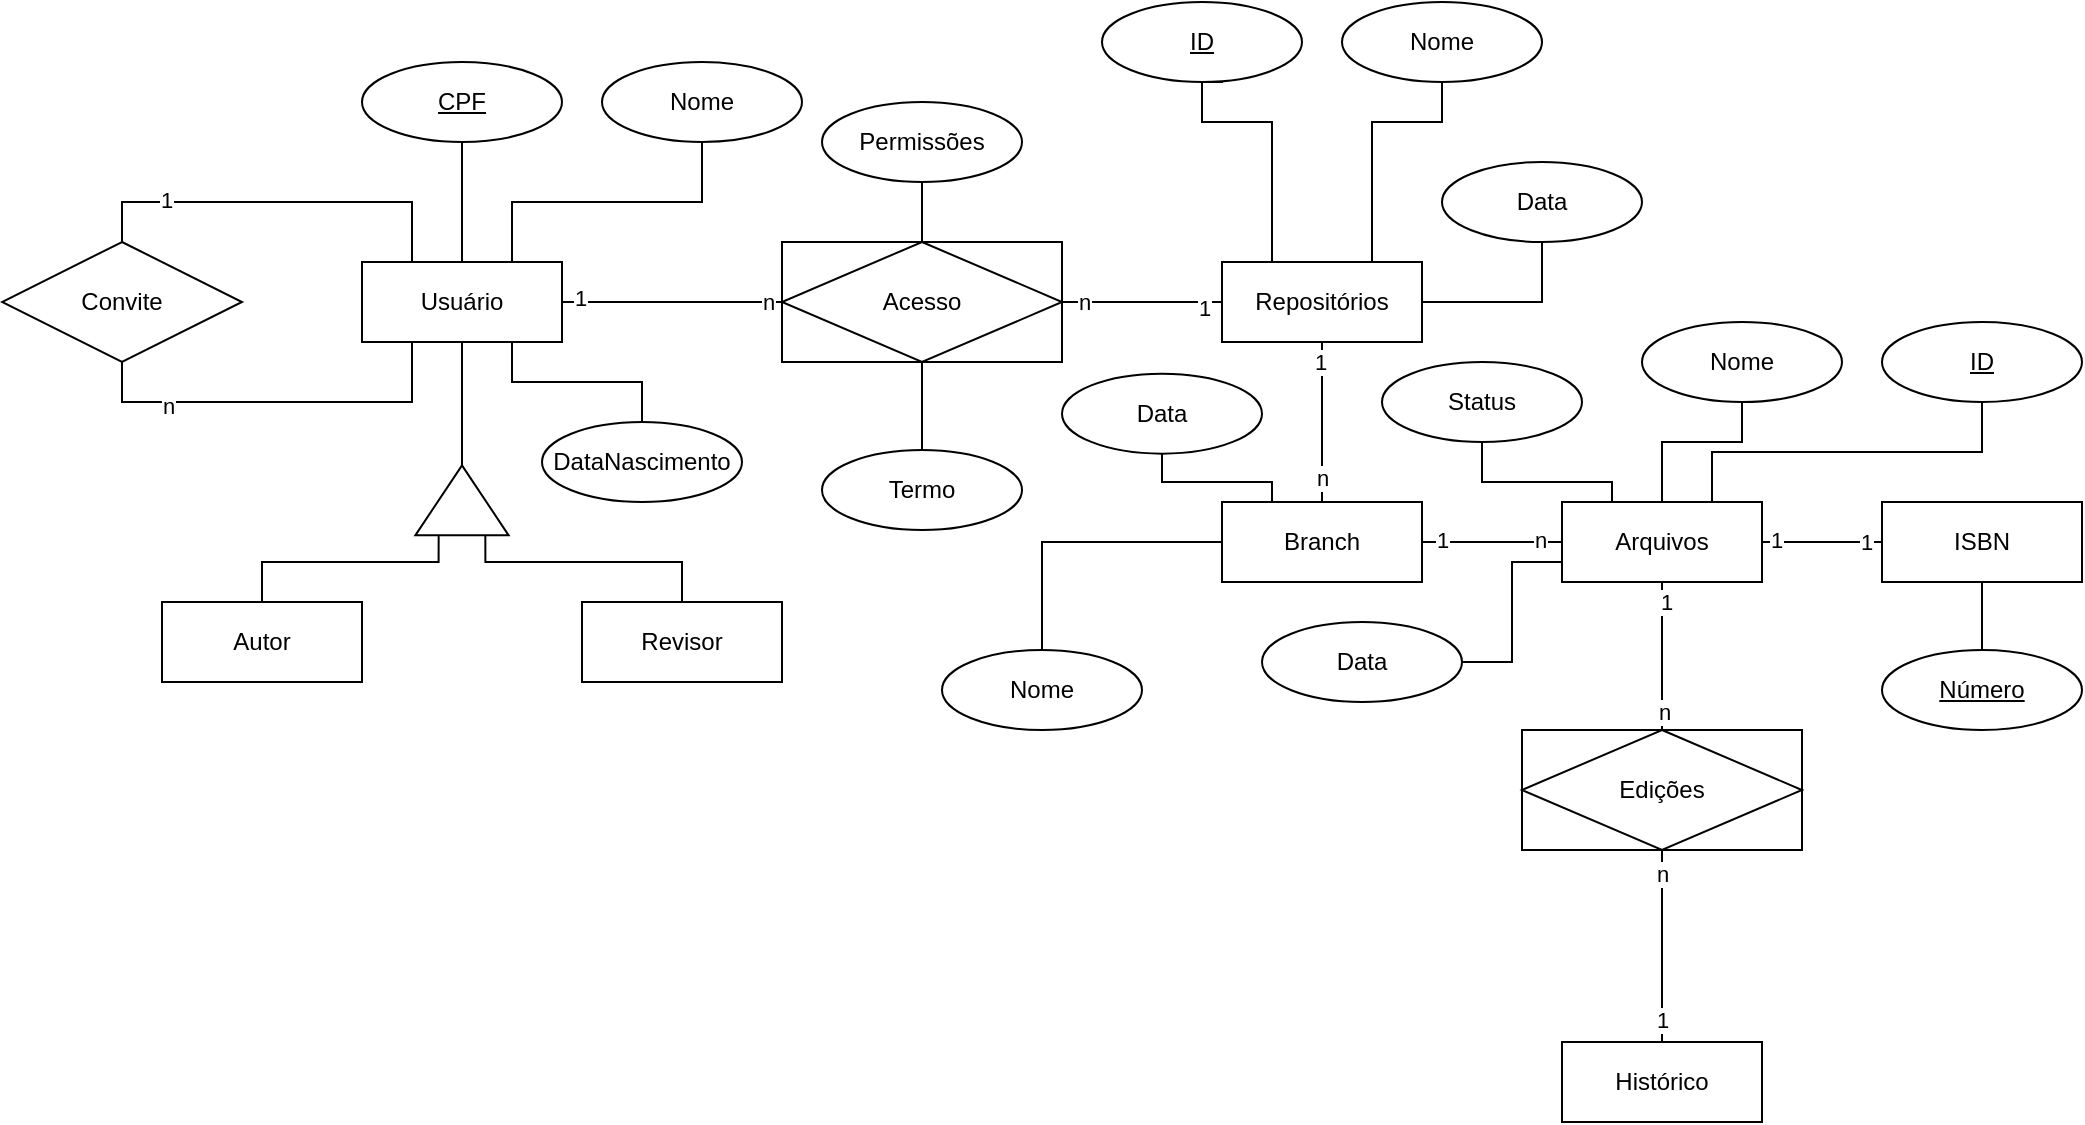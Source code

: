 <mxfile version="15.8.3" type="github">
  <diagram id="SehczarDMSWamDP_BHfZ" name="Page-1">
    <mxGraphModel dx="1240" dy="709" grid="1" gridSize="10" guides="1" tooltips="1" connect="1" arrows="1" fold="1" page="1" pageScale="1" pageWidth="1169" pageHeight="827" math="0" shadow="0">
      <root>
        <mxCell id="0" />
        <mxCell id="1" parent="0" />
        <mxCell id="do4QVxHaX6XHre9uvOxi-15" style="edgeStyle=orthogonalEdgeStyle;rounded=0;orthogonalLoop=1;jettySize=auto;html=1;exitX=0.5;exitY=1;exitDx=0;exitDy=0;entryX=1;entryY=0.5;entryDx=0;entryDy=0;endArrow=none;endFill=0;" parent="1" source="ju0gslhjp3Z-Pm0NPE1V-1" target="do4QVxHaX6XHre9uvOxi-14" edge="1">
          <mxGeometry relative="1" as="geometry" />
        </mxCell>
        <mxCell id="do4QVxHaX6XHre9uvOxi-28" style="edgeStyle=orthogonalEdgeStyle;rounded=0;orthogonalLoop=1;jettySize=auto;html=1;exitX=0.25;exitY=0;exitDx=0;exitDy=0;entryX=0.5;entryY=0;entryDx=0;entryDy=0;endArrow=none;endFill=0;" parent="1" source="ju0gslhjp3Z-Pm0NPE1V-1" target="do4QVxHaX6XHre9uvOxi-27" edge="1">
          <mxGeometry relative="1" as="geometry">
            <Array as="points">
              <mxPoint x="285" y="270" />
              <mxPoint x="140" y="270" />
            </Array>
          </mxGeometry>
        </mxCell>
        <mxCell id="1QFhwMYPTa27k-FvJ5lF-1" value="1" style="edgeLabel;html=1;align=center;verticalAlign=middle;resizable=0;points=[];" vertex="1" connectable="0" parent="do4QVxHaX6XHre9uvOxi-28">
          <mxGeometry x="0.576" y="-1" relative="1" as="geometry">
            <mxPoint as="offset" />
          </mxGeometry>
        </mxCell>
        <mxCell id="do4QVxHaX6XHre9uvOxi-29" style="edgeStyle=orthogonalEdgeStyle;rounded=0;orthogonalLoop=1;jettySize=auto;html=1;exitX=0.25;exitY=1;exitDx=0;exitDy=0;entryX=0.5;entryY=1;entryDx=0;entryDy=0;endArrow=none;endFill=0;" parent="1" source="ju0gslhjp3Z-Pm0NPE1V-1" target="do4QVxHaX6XHre9uvOxi-27" edge="1">
          <mxGeometry relative="1" as="geometry" />
        </mxCell>
        <mxCell id="1QFhwMYPTa27k-FvJ5lF-2" value="n" style="edgeLabel;html=1;align=center;verticalAlign=middle;resizable=0;points=[];" vertex="1" connectable="0" parent="do4QVxHaX6XHre9uvOxi-29">
          <mxGeometry x="0.564" y="2" relative="1" as="geometry">
            <mxPoint as="offset" />
          </mxGeometry>
        </mxCell>
        <mxCell id="do4QVxHaX6XHre9uvOxi-30" style="edgeStyle=orthogonalEdgeStyle;rounded=0;orthogonalLoop=1;jettySize=auto;html=1;exitX=1;exitY=0.5;exitDx=0;exitDy=0;entryX=0;entryY=0.5;entryDx=0;entryDy=0;endArrow=none;endFill=0;" parent="1" source="ju0gslhjp3Z-Pm0NPE1V-1" edge="1">
          <mxGeometry relative="1" as="geometry">
            <mxPoint x="430" y="320" as="targetPoint" />
          </mxGeometry>
        </mxCell>
        <mxCell id="1QFhwMYPTa27k-FvJ5lF-4" value="1" style="edgeLabel;html=1;align=center;verticalAlign=middle;resizable=0;points=[];" vertex="1" connectable="0" parent="do4QVxHaX6XHre9uvOxi-30">
          <mxGeometry x="-0.739" y="2" relative="1" as="geometry">
            <mxPoint as="offset" />
          </mxGeometry>
        </mxCell>
        <mxCell id="ju0gslhjp3Z-Pm0NPE1V-1" value="Usuário" style="whiteSpace=wrap;html=1;align=center;" parent="1" vertex="1">
          <mxGeometry x="260" y="300" width="100" height="40" as="geometry" />
        </mxCell>
        <mxCell id="do4QVxHaX6XHre9uvOxi-4" style="edgeStyle=orthogonalEdgeStyle;rounded=0;orthogonalLoop=1;jettySize=auto;html=1;exitX=0.5;exitY=1;exitDx=0;exitDy=0;entryX=0.5;entryY=0;entryDx=0;entryDy=0;endArrow=none;endFill=0;" parent="1" source="do4QVxHaX6XHre9uvOxi-3" target="ju0gslhjp3Z-Pm0NPE1V-1" edge="1">
          <mxGeometry relative="1" as="geometry" />
        </mxCell>
        <mxCell id="do4QVxHaX6XHre9uvOxi-3" value="CPF" style="ellipse;whiteSpace=wrap;html=1;align=center;fontStyle=4;" parent="1" vertex="1">
          <mxGeometry x="260" y="200" width="100" height="40" as="geometry" />
        </mxCell>
        <mxCell id="do4QVxHaX6XHre9uvOxi-21" style="edgeStyle=orthogonalEdgeStyle;rounded=0;orthogonalLoop=1;jettySize=auto;html=1;exitX=0.5;exitY=1;exitDx=0;exitDy=0;entryX=0.5;entryY=0;entryDx=0;entryDy=0;endArrow=none;endFill=0;" parent="1" source="do4QVxHaX6XHre9uvOxi-5" target="do4QVxHaX6XHre9uvOxi-20" edge="1">
          <mxGeometry relative="1" as="geometry" />
        </mxCell>
        <mxCell id="1QFhwMYPTa27k-FvJ5lF-20" value="1" style="edgeLabel;html=1;align=center;verticalAlign=middle;resizable=0;points=[];" vertex="1" connectable="0" parent="do4QVxHaX6XHre9uvOxi-21">
          <mxGeometry x="-0.757" y="-1" relative="1" as="geometry">
            <mxPoint as="offset" />
          </mxGeometry>
        </mxCell>
        <mxCell id="1QFhwMYPTa27k-FvJ5lF-21" value="n" style="edgeLabel;html=1;align=center;verticalAlign=middle;resizable=0;points=[];" vertex="1" connectable="0" parent="do4QVxHaX6XHre9uvOxi-21">
          <mxGeometry x="0.691" relative="1" as="geometry">
            <mxPoint as="offset" />
          </mxGeometry>
        </mxCell>
        <mxCell id="do4QVxHaX6XHre9uvOxi-49" style="edgeStyle=orthogonalEdgeStyle;rounded=0;orthogonalLoop=1;jettySize=auto;html=1;exitX=1;exitY=0.5;exitDx=0;exitDy=0;entryX=0.5;entryY=1;entryDx=0;entryDy=0;endArrow=none;endFill=0;" parent="1" source="do4QVxHaX6XHre9uvOxi-5" target="do4QVxHaX6XHre9uvOxi-48" edge="1">
          <mxGeometry relative="1" as="geometry" />
        </mxCell>
        <mxCell id="do4QVxHaX6XHre9uvOxi-5" value="Repositórios" style="whiteSpace=wrap;html=1;align=center;" parent="1" vertex="1">
          <mxGeometry x="690" y="300" width="100" height="40" as="geometry" />
        </mxCell>
        <mxCell id="do4QVxHaX6XHre9uvOxi-13" style="edgeStyle=orthogonalEdgeStyle;rounded=0;orthogonalLoop=1;jettySize=auto;html=1;exitX=1;exitY=0.5;exitDx=0;exitDy=0;entryX=0;entryY=0.5;entryDx=0;entryDy=0;endArrow=none;endFill=0;" parent="1" source="do4QVxHaX6XHre9uvOxi-6" target="do4QVxHaX6XHre9uvOxi-12" edge="1">
          <mxGeometry relative="1" as="geometry" />
        </mxCell>
        <mxCell id="1QFhwMYPTa27k-FvJ5lF-22" value="1" style="edgeLabel;html=1;align=center;verticalAlign=middle;resizable=0;points=[];" vertex="1" connectable="0" parent="do4QVxHaX6XHre9uvOxi-13">
          <mxGeometry x="-0.771" y="1" relative="1" as="geometry">
            <mxPoint as="offset" />
          </mxGeometry>
        </mxCell>
        <mxCell id="1QFhwMYPTa27k-FvJ5lF-23" value="1" style="edgeLabel;html=1;align=center;verticalAlign=middle;resizable=0;points=[];" vertex="1" connectable="0" parent="do4QVxHaX6XHre9uvOxi-13">
          <mxGeometry x="0.714" relative="1" as="geometry">
            <mxPoint as="offset" />
          </mxGeometry>
        </mxCell>
        <mxCell id="do4QVxHaX6XHre9uvOxi-22" style="edgeStyle=orthogonalEdgeStyle;rounded=0;orthogonalLoop=1;jettySize=auto;html=1;exitX=0;exitY=0.5;exitDx=0;exitDy=0;entryX=1;entryY=0.5;entryDx=0;entryDy=0;endArrow=none;endFill=0;" parent="1" source="do4QVxHaX6XHre9uvOxi-6" target="do4QVxHaX6XHre9uvOxi-20" edge="1">
          <mxGeometry relative="1" as="geometry" />
        </mxCell>
        <mxCell id="1QFhwMYPTa27k-FvJ5lF-24" value="1" style="edgeLabel;html=1;align=center;verticalAlign=middle;resizable=0;points=[];" vertex="1" connectable="0" parent="do4QVxHaX6XHre9uvOxi-22">
          <mxGeometry x="0.731" y="-1" relative="1" as="geometry">
            <mxPoint as="offset" />
          </mxGeometry>
        </mxCell>
        <mxCell id="1QFhwMYPTa27k-FvJ5lF-25" value="n" style="edgeLabel;html=1;align=center;verticalAlign=middle;resizable=0;points=[];" vertex="1" connectable="0" parent="do4QVxHaX6XHre9uvOxi-22">
          <mxGeometry x="-0.69" y="-1" relative="1" as="geometry">
            <mxPoint as="offset" />
          </mxGeometry>
        </mxCell>
        <mxCell id="do4QVxHaX6XHre9uvOxi-51" style="edgeStyle=orthogonalEdgeStyle;rounded=0;orthogonalLoop=1;jettySize=auto;html=1;exitX=0;exitY=0.75;exitDx=0;exitDy=0;entryX=1;entryY=0.5;entryDx=0;entryDy=0;endArrow=none;endFill=0;" parent="1" source="do4QVxHaX6XHre9uvOxi-6" target="do4QVxHaX6XHre9uvOxi-50" edge="1">
          <mxGeometry relative="1" as="geometry" />
        </mxCell>
        <mxCell id="do4QVxHaX6XHre9uvOxi-58" style="edgeStyle=orthogonalEdgeStyle;rounded=0;orthogonalLoop=1;jettySize=auto;html=1;exitX=0.5;exitY=1;exitDx=0;exitDy=0;entryX=0.5;entryY=0;entryDx=0;entryDy=0;endArrow=none;endFill=0;" parent="1" source="do4QVxHaX6XHre9uvOxi-6" target="do4QVxHaX6XHre9uvOxi-57" edge="1">
          <mxGeometry relative="1" as="geometry" />
        </mxCell>
        <mxCell id="1QFhwMYPTa27k-FvJ5lF-16" value="1" style="edgeLabel;html=1;align=center;verticalAlign=middle;resizable=0;points=[];" vertex="1" connectable="0" parent="do4QVxHaX6XHre9uvOxi-58">
          <mxGeometry x="-0.736" y="2" relative="1" as="geometry">
            <mxPoint as="offset" />
          </mxGeometry>
        </mxCell>
        <mxCell id="1QFhwMYPTa27k-FvJ5lF-17" value="n" style="edgeLabel;html=1;align=center;verticalAlign=middle;resizable=0;points=[];" vertex="1" connectable="0" parent="do4QVxHaX6XHre9uvOxi-58">
          <mxGeometry x="0.742" y="1" relative="1" as="geometry">
            <mxPoint as="offset" />
          </mxGeometry>
        </mxCell>
        <mxCell id="1QFhwMYPTa27k-FvJ5lF-12" style="edgeStyle=orthogonalEdgeStyle;rounded=0;orthogonalLoop=1;jettySize=auto;html=1;exitX=0.75;exitY=0;exitDx=0;exitDy=0;entryX=0.5;entryY=1;entryDx=0;entryDy=0;endArrow=none;endFill=0;" edge="1" parent="1" source="do4QVxHaX6XHre9uvOxi-6" target="1QFhwMYPTa27k-FvJ5lF-11">
          <mxGeometry relative="1" as="geometry" />
        </mxCell>
        <mxCell id="do4QVxHaX6XHre9uvOxi-6" value="Arquivos" style="whiteSpace=wrap;html=1;align=center;" parent="1" vertex="1">
          <mxGeometry x="860" y="420" width="100" height="40" as="geometry" />
        </mxCell>
        <mxCell id="do4QVxHaX6XHre9uvOxi-31" style="edgeStyle=orthogonalEdgeStyle;rounded=0;orthogonalLoop=1;jettySize=auto;html=1;exitX=1;exitY=0.5;exitDx=0;exitDy=0;entryX=0;entryY=0.5;entryDx=0;entryDy=0;endArrow=none;endFill=0;" parent="1" source="do4QVxHaX6XHre9uvOxi-11" target="do4QVxHaX6XHre9uvOxi-5" edge="1">
          <mxGeometry relative="1" as="geometry" />
        </mxCell>
        <mxCell id="1QFhwMYPTa27k-FvJ5lF-6" value="n" style="edgeLabel;html=1;align=center;verticalAlign=middle;resizable=0;points=[];" vertex="1" connectable="0" parent="do4QVxHaX6XHre9uvOxi-31">
          <mxGeometry x="-0.742" relative="1" as="geometry">
            <mxPoint as="offset" />
          </mxGeometry>
        </mxCell>
        <mxCell id="1QFhwMYPTa27k-FvJ5lF-7" value="1" style="edgeLabel;html=1;align=center;verticalAlign=middle;resizable=0;points=[];" vertex="1" connectable="0" parent="do4QVxHaX6XHre9uvOxi-31">
          <mxGeometry x="0.758" y="-3" relative="1" as="geometry">
            <mxPoint as="offset" />
          </mxGeometry>
        </mxCell>
        <mxCell id="do4QVxHaX6XHre9uvOxi-34" style="edgeStyle=orthogonalEdgeStyle;rounded=0;orthogonalLoop=1;jettySize=auto;html=1;exitX=0;exitY=0.5;exitDx=0;exitDy=0;endArrow=none;endFill=0;" parent="1" source="do4QVxHaX6XHre9uvOxi-11" edge="1">
          <mxGeometry relative="1" as="geometry">
            <mxPoint x="430" y="320" as="targetPoint" />
          </mxGeometry>
        </mxCell>
        <mxCell id="1QFhwMYPTa27k-FvJ5lF-5" value="n" style="edgeLabel;html=1;align=center;verticalAlign=middle;resizable=0;points=[];" vertex="1" connectable="0" parent="do4QVxHaX6XHre9uvOxi-34">
          <mxGeometry x="-0.64" relative="1" as="geometry">
            <mxPoint as="offset" />
          </mxGeometry>
        </mxCell>
        <mxCell id="do4QVxHaX6XHre9uvOxi-41" style="edgeStyle=orthogonalEdgeStyle;rounded=0;orthogonalLoop=1;jettySize=auto;html=1;entryX=0.5;entryY=1;entryDx=0;entryDy=0;endArrow=none;endFill=0;" parent="1" source="do4QVxHaX6XHre9uvOxi-11" target="do4QVxHaX6XHre9uvOxi-40" edge="1">
          <mxGeometry relative="1" as="geometry" />
        </mxCell>
        <mxCell id="do4QVxHaX6XHre9uvOxi-42" style="edgeStyle=orthogonalEdgeStyle;rounded=0;orthogonalLoop=1;jettySize=auto;html=1;exitX=0.5;exitY=1;exitDx=0;exitDy=0;entryX=0.5;entryY=0;entryDx=0;entryDy=0;endArrow=none;endFill=0;" parent="1" source="do4QVxHaX6XHre9uvOxi-11" target="do4QVxHaX6XHre9uvOxi-38" edge="1">
          <mxGeometry relative="1" as="geometry" />
        </mxCell>
        <mxCell id="do4QVxHaX6XHre9uvOxi-11" value="Acesso" style="shape=associativeEntity;whiteSpace=wrap;html=1;align=center;" parent="1" vertex="1">
          <mxGeometry x="470" y="290" width="140" height="60" as="geometry" />
        </mxCell>
        <mxCell id="1QFhwMYPTa27k-FvJ5lF-14" style="edgeStyle=orthogonalEdgeStyle;rounded=0;orthogonalLoop=1;jettySize=auto;html=1;exitX=0.5;exitY=1;exitDx=0;exitDy=0;entryX=0.5;entryY=0;entryDx=0;entryDy=0;endArrow=none;endFill=0;" edge="1" parent="1" source="do4QVxHaX6XHre9uvOxi-12" target="1QFhwMYPTa27k-FvJ5lF-13">
          <mxGeometry relative="1" as="geometry" />
        </mxCell>
        <mxCell id="do4QVxHaX6XHre9uvOxi-12" value="ISBN" style="whiteSpace=wrap;html=1;align=center;" parent="1" vertex="1">
          <mxGeometry x="1020" y="420" width="100" height="40" as="geometry" />
        </mxCell>
        <mxCell id="do4QVxHaX6XHre9uvOxi-24" style="edgeStyle=orthogonalEdgeStyle;rounded=0;orthogonalLoop=1;jettySize=auto;html=1;exitX=0;exitY=0.25;exitDx=0;exitDy=0;entryX=0.5;entryY=0;entryDx=0;entryDy=0;endArrow=none;endFill=0;" parent="1" source="do4QVxHaX6XHre9uvOxi-14" target="do4QVxHaX6XHre9uvOxi-17" edge="1">
          <mxGeometry relative="1" as="geometry">
            <Array as="points">
              <mxPoint x="298" y="450" />
              <mxPoint x="210" y="450" />
            </Array>
          </mxGeometry>
        </mxCell>
        <mxCell id="do4QVxHaX6XHre9uvOxi-25" style="edgeStyle=orthogonalEdgeStyle;rounded=0;orthogonalLoop=1;jettySize=auto;html=1;exitX=0;exitY=0.75;exitDx=0;exitDy=0;entryX=0.5;entryY=0;entryDx=0;entryDy=0;endArrow=none;endFill=0;" parent="1" source="do4QVxHaX6XHre9uvOxi-14" target="do4QVxHaX6XHre9uvOxi-18" edge="1">
          <mxGeometry relative="1" as="geometry">
            <Array as="points">
              <mxPoint x="322" y="450" />
              <mxPoint x="420" y="450" />
            </Array>
          </mxGeometry>
        </mxCell>
        <mxCell id="do4QVxHaX6XHre9uvOxi-14" value="" style="triangle;whiteSpace=wrap;html=1;rotation=-90;" parent="1" vertex="1">
          <mxGeometry x="292.5" y="395.83" width="35" height="46.67" as="geometry" />
        </mxCell>
        <mxCell id="do4QVxHaX6XHre9uvOxi-17" value="Autor" style="whiteSpace=wrap;html=1;align=center;" parent="1" vertex="1">
          <mxGeometry x="160" y="470" width="100" height="40" as="geometry" />
        </mxCell>
        <mxCell id="do4QVxHaX6XHre9uvOxi-18" value="Revisor" style="whiteSpace=wrap;html=1;align=center;" parent="1" vertex="1">
          <mxGeometry x="370" y="470" width="100" height="40" as="geometry" />
        </mxCell>
        <mxCell id="do4QVxHaX6XHre9uvOxi-59" style="edgeStyle=orthogonalEdgeStyle;rounded=0;orthogonalLoop=1;jettySize=auto;html=1;exitX=0.5;exitY=0;exitDx=0;exitDy=0;entryX=0.5;entryY=1;entryDx=0;entryDy=0;endArrow=none;endFill=0;" parent="1" source="do4QVxHaX6XHre9uvOxi-19" target="do4QVxHaX6XHre9uvOxi-57" edge="1">
          <mxGeometry relative="1" as="geometry" />
        </mxCell>
        <mxCell id="1QFhwMYPTa27k-FvJ5lF-18" value="1" style="edgeLabel;html=1;align=center;verticalAlign=middle;resizable=0;points=[];" vertex="1" connectable="0" parent="do4QVxHaX6XHre9uvOxi-59">
          <mxGeometry x="-0.769" relative="1" as="geometry">
            <mxPoint as="offset" />
          </mxGeometry>
        </mxCell>
        <mxCell id="1QFhwMYPTa27k-FvJ5lF-19" value="n" style="edgeLabel;html=1;align=center;verticalAlign=middle;resizable=0;points=[];" vertex="1" connectable="0" parent="do4QVxHaX6XHre9uvOxi-59">
          <mxGeometry x="0.755" relative="1" as="geometry">
            <mxPoint as="offset" />
          </mxGeometry>
        </mxCell>
        <mxCell id="do4QVxHaX6XHre9uvOxi-19" value="Histórico" style="whiteSpace=wrap;html=1;align=center;" parent="1" vertex="1">
          <mxGeometry x="860" y="690" width="100" height="40" as="geometry" />
        </mxCell>
        <mxCell id="do4QVxHaX6XHre9uvOxi-55" style="edgeStyle=orthogonalEdgeStyle;rounded=0;orthogonalLoop=1;jettySize=auto;html=1;exitX=0.25;exitY=0;exitDx=0;exitDy=0;entryX=0.5;entryY=1;entryDx=0;entryDy=0;endArrow=none;endFill=0;" parent="1" source="do4QVxHaX6XHre9uvOxi-20" target="do4QVxHaX6XHre9uvOxi-54" edge="1">
          <mxGeometry relative="1" as="geometry">
            <Array as="points">
              <mxPoint x="715" y="410" />
              <mxPoint x="660" y="410" />
            </Array>
          </mxGeometry>
        </mxCell>
        <mxCell id="do4QVxHaX6XHre9uvOxi-20" value="Branch" style="whiteSpace=wrap;html=1;align=center;" parent="1" vertex="1">
          <mxGeometry x="690" y="420" width="100" height="40" as="geometry" />
        </mxCell>
        <mxCell id="do4QVxHaX6XHre9uvOxi-27" value="Convite" style="shape=rhombus;perimeter=rhombusPerimeter;whiteSpace=wrap;html=1;align=center;" parent="1" vertex="1">
          <mxGeometry x="80" y="290" width="120" height="60" as="geometry" />
        </mxCell>
        <mxCell id="do4QVxHaX6XHre9uvOxi-35" style="edgeStyle=orthogonalEdgeStyle;rounded=0;orthogonalLoop=1;jettySize=auto;html=1;exitX=0.5;exitY=1;exitDx=0;exitDy=0;entryX=0.75;entryY=0;entryDx=0;entryDy=0;endArrow=none;endFill=0;" parent="1" source="do4QVxHaX6XHre9uvOxi-33" target="ju0gslhjp3Z-Pm0NPE1V-1" edge="1">
          <mxGeometry relative="1" as="geometry" />
        </mxCell>
        <mxCell id="do4QVxHaX6XHre9uvOxi-33" value="Nome" style="ellipse;whiteSpace=wrap;html=1;align=center;" parent="1" vertex="1">
          <mxGeometry x="380" y="200" width="100" height="40" as="geometry" />
        </mxCell>
        <mxCell id="do4QVxHaX6XHre9uvOxi-37" style="edgeStyle=orthogonalEdgeStyle;rounded=0;orthogonalLoop=1;jettySize=auto;html=1;exitX=0.5;exitY=0;exitDx=0;exitDy=0;entryX=0.75;entryY=1;entryDx=0;entryDy=0;endArrow=none;endFill=0;" parent="1" source="do4QVxHaX6XHre9uvOxi-36" target="ju0gslhjp3Z-Pm0NPE1V-1" edge="1">
          <mxGeometry relative="1" as="geometry">
            <Array as="points">
              <mxPoint x="400" y="360" />
              <mxPoint x="335" y="360" />
            </Array>
          </mxGeometry>
        </mxCell>
        <mxCell id="do4QVxHaX6XHre9uvOxi-36" value="DataNascimento" style="ellipse;whiteSpace=wrap;html=1;align=center;" parent="1" vertex="1">
          <mxGeometry x="350" y="380" width="100" height="40" as="geometry" />
        </mxCell>
        <mxCell id="do4QVxHaX6XHre9uvOxi-38" value="Termo" style="ellipse;whiteSpace=wrap;html=1;align=center;" parent="1" vertex="1">
          <mxGeometry x="490" y="394" width="100" height="40" as="geometry" />
        </mxCell>
        <mxCell id="do4QVxHaX6XHre9uvOxi-40" value="Permissões" style="ellipse;whiteSpace=wrap;html=1;align=center;" parent="1" vertex="1">
          <mxGeometry x="490" y="220" width="100" height="40" as="geometry" />
        </mxCell>
        <mxCell id="1QFhwMYPTa27k-FvJ5lF-10" style="edgeStyle=orthogonalEdgeStyle;rounded=0;orthogonalLoop=1;jettySize=auto;html=1;exitX=0.5;exitY=1;exitDx=0;exitDy=0;entryX=0.75;entryY=0;entryDx=0;entryDy=0;endArrow=none;endFill=0;" edge="1" parent="1" source="do4QVxHaX6XHre9uvOxi-44" target="do4QVxHaX6XHre9uvOxi-5">
          <mxGeometry relative="1" as="geometry">
            <Array as="points">
              <mxPoint x="800" y="230" />
              <mxPoint x="765" y="230" />
            </Array>
          </mxGeometry>
        </mxCell>
        <mxCell id="do4QVxHaX6XHre9uvOxi-44" value="Nome" style="ellipse;whiteSpace=wrap;html=1;align=center;" parent="1" vertex="1">
          <mxGeometry x="750" y="170" width="100" height="40" as="geometry" />
        </mxCell>
        <mxCell id="1QFhwMYPTa27k-FvJ5lF-27" style="edgeStyle=orthogonalEdgeStyle;rounded=0;orthogonalLoop=1;jettySize=auto;html=1;exitX=0.5;exitY=1;exitDx=0;exitDy=0;entryX=0.5;entryY=0;entryDx=0;entryDy=0;endArrow=none;endFill=0;" edge="1" parent="1" source="do4QVxHaX6XHre9uvOxi-46" target="do4QVxHaX6XHre9uvOxi-6">
          <mxGeometry relative="1" as="geometry">
            <Array as="points">
              <mxPoint x="950" y="390" />
              <mxPoint x="910" y="390" />
            </Array>
          </mxGeometry>
        </mxCell>
        <mxCell id="do4QVxHaX6XHre9uvOxi-46" value="Nome" style="ellipse;whiteSpace=wrap;html=1;align=center;" parent="1" vertex="1">
          <mxGeometry x="900" y="330" width="100" height="40" as="geometry" />
        </mxCell>
        <mxCell id="do4QVxHaX6XHre9uvOxi-48" value="Data" style="ellipse;whiteSpace=wrap;html=1;align=center;" parent="1" vertex="1">
          <mxGeometry x="800" y="250" width="100" height="40" as="geometry" />
        </mxCell>
        <mxCell id="do4QVxHaX6XHre9uvOxi-50" value="Data" style="ellipse;whiteSpace=wrap;html=1;align=center;" parent="1" vertex="1">
          <mxGeometry x="710" y="480" width="100" height="40" as="geometry" />
        </mxCell>
        <mxCell id="do4QVxHaX6XHre9uvOxi-53" style="edgeStyle=orthogonalEdgeStyle;rounded=0;orthogonalLoop=1;jettySize=auto;html=1;exitX=0.5;exitY=0;exitDx=0;exitDy=0;entryX=0;entryY=0.5;entryDx=0;entryDy=0;endArrow=none;endFill=0;" parent="1" source="do4QVxHaX6XHre9uvOxi-52" target="do4QVxHaX6XHre9uvOxi-20" edge="1">
          <mxGeometry relative="1" as="geometry">
            <Array as="points">
              <mxPoint x="600" y="494" />
              <mxPoint x="600" y="440" />
            </Array>
          </mxGeometry>
        </mxCell>
        <mxCell id="do4QVxHaX6XHre9uvOxi-52" value="Nome" style="ellipse;whiteSpace=wrap;html=1;align=center;" parent="1" vertex="1">
          <mxGeometry x="550" y="494" width="100" height="40" as="geometry" />
        </mxCell>
        <mxCell id="do4QVxHaX6XHre9uvOxi-54" value="Data" style="ellipse;whiteSpace=wrap;html=1;align=center;" parent="1" vertex="1">
          <mxGeometry x="610" y="355.83" width="100" height="40" as="geometry" />
        </mxCell>
        <mxCell id="do4QVxHaX6XHre9uvOxi-57" value="Edições" style="shape=associativeEntity;whiteSpace=wrap;html=1;align=center;" parent="1" vertex="1">
          <mxGeometry x="840" y="534" width="140" height="60" as="geometry" />
        </mxCell>
        <mxCell id="1QFhwMYPTa27k-FvJ5lF-9" style="edgeStyle=orthogonalEdgeStyle;rounded=0;orthogonalLoop=1;jettySize=auto;html=1;exitX=0.5;exitY=1;exitDx=0;exitDy=0;entryX=0.25;entryY=0;entryDx=0;entryDy=0;endArrow=none;endFill=0;" edge="1" parent="1" source="1QFhwMYPTa27k-FvJ5lF-8" target="do4QVxHaX6XHre9uvOxi-5">
          <mxGeometry relative="1" as="geometry">
            <Array as="points">
              <mxPoint x="690" y="200" />
              <mxPoint x="680" y="200" />
              <mxPoint x="680" y="230" />
              <mxPoint x="715" y="230" />
            </Array>
          </mxGeometry>
        </mxCell>
        <mxCell id="1QFhwMYPTa27k-FvJ5lF-8" value="&lt;u&gt;ID&lt;/u&gt;" style="ellipse;whiteSpace=wrap;html=1;align=center;" vertex="1" parent="1">
          <mxGeometry x="630" y="170" width="100" height="40" as="geometry" />
        </mxCell>
        <mxCell id="1QFhwMYPTa27k-FvJ5lF-11" value="&lt;u&gt;ID&lt;/u&gt;" style="ellipse;whiteSpace=wrap;html=1;align=center;" vertex="1" parent="1">
          <mxGeometry x="1020" y="330" width="100" height="40" as="geometry" />
        </mxCell>
        <mxCell id="1QFhwMYPTa27k-FvJ5lF-13" value="&lt;u&gt;Número&lt;/u&gt;" style="ellipse;whiteSpace=wrap;html=1;align=center;" vertex="1" parent="1">
          <mxGeometry x="1020" y="494" width="100" height="40" as="geometry" />
        </mxCell>
        <mxCell id="1QFhwMYPTa27k-FvJ5lF-28" style="edgeStyle=orthogonalEdgeStyle;rounded=0;orthogonalLoop=1;jettySize=auto;html=1;exitX=0.5;exitY=1;exitDx=0;exitDy=0;entryX=0.25;entryY=0;entryDx=0;entryDy=0;endArrow=none;endFill=0;" edge="1" parent="1" source="1QFhwMYPTa27k-FvJ5lF-26" target="do4QVxHaX6XHre9uvOxi-6">
          <mxGeometry relative="1" as="geometry" />
        </mxCell>
        <mxCell id="1QFhwMYPTa27k-FvJ5lF-26" value="Status" style="ellipse;whiteSpace=wrap;html=1;align=center;" vertex="1" parent="1">
          <mxGeometry x="770" y="350" width="100" height="40" as="geometry" />
        </mxCell>
      </root>
    </mxGraphModel>
  </diagram>
</mxfile>
